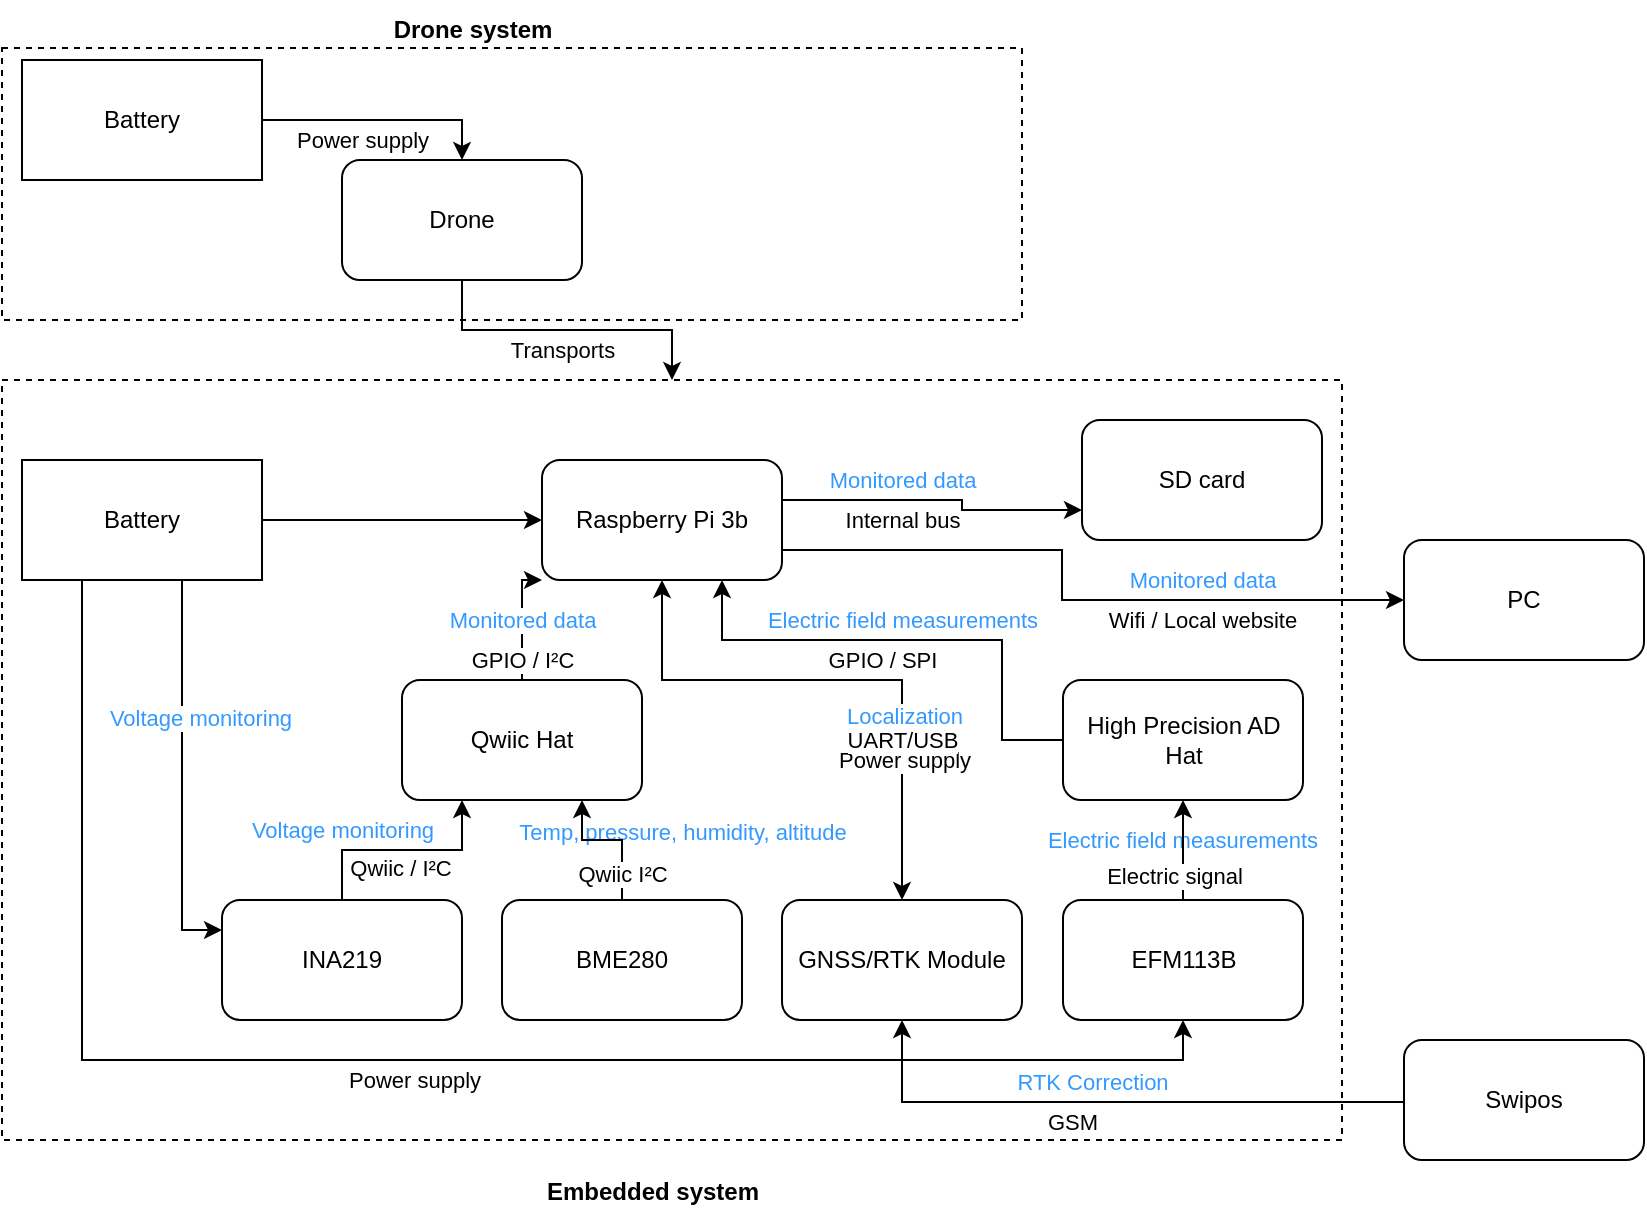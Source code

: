 <mxfile version="20.4.0" type="device"><diagram id="AvVN9DUn0CAPkpMafGbz" name="Page-1"><mxGraphModel dx="782" dy="1120" grid="1" gridSize="10" guides="1" tooltips="1" connect="1" arrows="1" fold="1" page="1" pageScale="1" pageWidth="850" pageHeight="1100" math="0" shadow="0"><root><mxCell id="0"/><mxCell id="1" parent="0"/><mxCell id="1tYavomdFCM77gMyva7n-68" value="" style="rounded=0;whiteSpace=wrap;html=1;fontColor=#3399FF;dashed=1;" parent="1" vertex="1"><mxGeometry x="20" y="24" width="510" height="136" as="geometry"/></mxCell><mxCell id="1tYavomdFCM77gMyva7n-61" value="" style="rounded=0;whiteSpace=wrap;html=1;fontColor=#3399FF;dashed=1;" parent="1" vertex="1"><mxGeometry x="20" y="190" width="670" height="380" as="geometry"/></mxCell><mxCell id="1tYavomdFCM77gMyva7n-1" value="&lt;div&gt;Drone&lt;/div&gt;" style="rounded=1;whiteSpace=wrap;html=1;" parent="1" vertex="1"><mxGeometry x="190" y="80" width="120" height="60" as="geometry"/></mxCell><mxCell id="1tYavomdFCM77gMyva7n-20" value="GPIO / I²C" style="edgeStyle=orthogonalEdgeStyle;rounded=0;orthogonalLoop=1;jettySize=auto;html=1;exitX=0;exitY=1;exitDx=0;exitDy=0;startArrow=classic;startFill=1;endArrow=none;endFill=0;entryX=0.5;entryY=0;entryDx=0;entryDy=0;" parent="1" source="1tYavomdFCM77gMyva7n-2" target="1tYavomdFCM77gMyva7n-22" edge="1"><mxGeometry x="0.667" relative="1" as="geometry"><mxPoint x="320" y="340" as="targetPoint"/><Array as="points"><mxPoint x="280" y="290"/></Array><mxPoint as="offset"/></mxGeometry></mxCell><mxCell id="1tYavomdFCM77gMyva7n-24" value="&lt;div&gt;GPIO / SPI&lt;/div&gt;" style="edgeStyle=orthogonalEdgeStyle;rounded=0;orthogonalLoop=1;jettySize=auto;html=1;exitX=0.75;exitY=1;exitDx=0;exitDy=0;startArrow=classic;startFill=1;endArrow=none;endFill=0;" parent="1" source="1tYavomdFCM77gMyva7n-2" target="1tYavomdFCM77gMyva7n-23" edge="1"><mxGeometry x="-0.122" y="-10" relative="1" as="geometry"><Array as="points"><mxPoint x="380" y="320"/><mxPoint x="520" y="320"/><mxPoint x="520" y="370"/></Array><mxPoint as="offset"/></mxGeometry></mxCell><mxCell id="1tYavomdFCM77gMyva7n-41" value="&lt;div&gt;Internal bus&lt;/div&gt;" style="edgeStyle=orthogonalEdgeStyle;rounded=0;orthogonalLoop=1;jettySize=auto;html=1;exitX=1;exitY=0.25;exitDx=0;exitDy=0;startArrow=none;startFill=0;endArrow=classic;endFill=1;entryX=0;entryY=0.75;entryDx=0;entryDy=0;" parent="1" source="1tYavomdFCM77gMyva7n-2" target="1tYavomdFCM77gMyva7n-44" edge="1"><mxGeometry x="-0.188" y="-10" relative="1" as="geometry"><mxPoint x="670" y="230" as="targetPoint"/><mxPoint x="410" y="245" as="sourcePoint"/><Array as="points"><mxPoint x="410" y="250"/><mxPoint x="500" y="250"/><mxPoint x="500" y="255"/></Array><mxPoint as="offset"/></mxGeometry></mxCell><mxCell id="1tYavomdFCM77gMyva7n-49" value="&lt;div&gt;Monitored data&lt;/div&gt;" style="edgeLabel;html=1;align=center;verticalAlign=middle;resizable=0;points=[];fontColor=#3399FF;" parent="1tYavomdFCM77gMyva7n-41" vertex="1" connectable="0"><mxGeometry x="0.353" y="-2" relative="1" as="geometry"><mxPoint x="-38" y="-17" as="offset"/></mxGeometry></mxCell><mxCell id="1tYavomdFCM77gMyva7n-50" value="&lt;div&gt;Monitored data&lt;/div&gt;" style="edgeLabel;html=1;align=center;verticalAlign=middle;resizable=0;points=[];fontColor=#3399FF;" parent="1tYavomdFCM77gMyva7n-41" vertex="1" connectable="0"><mxGeometry x="0.353" y="-2" relative="1" as="geometry"><mxPoint x="112" y="33" as="offset"/></mxGeometry></mxCell><mxCell id="1tYavomdFCM77gMyva7n-52" value="&lt;div&gt;Electric field measurements&lt;/div&gt;" style="edgeLabel;html=1;align=center;verticalAlign=middle;resizable=0;points=[];fontColor=#3399FF;" parent="1tYavomdFCM77gMyva7n-41" vertex="1" connectable="0"><mxGeometry x="0.353" y="-2" relative="1" as="geometry"><mxPoint x="-38" y="53" as="offset"/></mxGeometry></mxCell><mxCell id="1tYavomdFCM77gMyva7n-54" value="&lt;div&gt;Monitored data&lt;/div&gt;" style="edgeLabel;html=1;align=center;verticalAlign=middle;resizable=0;points=[];fontColor=#3399FF;" parent="1tYavomdFCM77gMyva7n-41" vertex="1" connectable="0"><mxGeometry x="0.353" y="-2" relative="1" as="geometry"><mxPoint x="-228" y="53" as="offset"/></mxGeometry></mxCell><mxCell id="1tYavomdFCM77gMyva7n-55" value="Temp, pressure, humidity, altitude" style="edgeLabel;html=1;align=center;verticalAlign=middle;resizable=0;points=[];fontColor=#3399FF;" parent="1tYavomdFCM77gMyva7n-41" vertex="1" connectable="0"><mxGeometry x="0.353" y="-2" relative="1" as="geometry"><mxPoint x="-148" y="159" as="offset"/></mxGeometry></mxCell><mxCell id="1tYavomdFCM77gMyva7n-51" value="&lt;div&gt;Electric field measurements&lt;/div&gt;" style="edgeLabel;html=1;align=center;verticalAlign=middle;resizable=0;points=[];fontColor=#3399FF;" parent="1tYavomdFCM77gMyva7n-41" vertex="1" connectable="0"><mxGeometry x="0.353" y="-2" relative="1" as="geometry"><mxPoint x="102" y="163" as="offset"/></mxGeometry></mxCell><mxCell id="1tYavomdFCM77gMyva7n-43" style="edgeStyle=orthogonalEdgeStyle;rounded=0;orthogonalLoop=1;jettySize=auto;html=1;exitX=1;exitY=0.75;exitDx=0;exitDy=0;startArrow=none;startFill=0;endArrow=classic;endFill=1;entryX=0;entryY=0.5;entryDx=0;entryDy=0;" parent="1" source="1tYavomdFCM77gMyva7n-2" target="1tYavomdFCM77gMyva7n-45" edge="1"><mxGeometry relative="1" as="geometry"><mxPoint x="680" y="300" as="targetPoint"/><Array as="points"><mxPoint x="550" y="275"/><mxPoint x="550" y="300"/></Array></mxGeometry></mxCell><mxCell id="1tYavomdFCM77gMyva7n-46" value="Wifi / Local website" style="edgeLabel;html=1;align=center;verticalAlign=middle;resizable=0;points=[];" parent="1tYavomdFCM77gMyva7n-43" vertex="1" connectable="0"><mxGeometry x="0.2" relative="1" as="geometry"><mxPoint x="33" y="10" as="offset"/></mxGeometry></mxCell><mxCell id="OASWtWGlE9SJ4583rU_7-2" style="edgeStyle=orthogonalEdgeStyle;rounded=0;orthogonalLoop=1;jettySize=auto;html=1;exitX=0.5;exitY=1;exitDx=0;exitDy=0;startArrow=classic;startFill=1;" parent="1" source="1tYavomdFCM77gMyva7n-2" target="1tYavomdFCM77gMyva7n-7" edge="1"><mxGeometry relative="1" as="geometry"><mxPoint x="480" y="180" as="targetPoint"/><mxPoint x="410" y="230" as="sourcePoint"/><Array as="points"><mxPoint x="350" y="340"/><mxPoint x="470" y="340"/></Array></mxGeometry></mxCell><mxCell id="1tYavomdFCM77gMyva7n-2" value="Raspberry Pi 3b" style="rounded=1;whiteSpace=wrap;html=1;" parent="1" vertex="1"><mxGeometry x="290" y="230" width="120" height="60" as="geometry"/></mxCell><mxCell id="1tYavomdFCM77gMyva7n-5" style="edgeStyle=orthogonalEdgeStyle;rounded=0;orthogonalLoop=1;jettySize=auto;html=1;exitX=1;exitY=0.5;exitDx=0;exitDy=0;entryX=0.5;entryY=0;entryDx=0;entryDy=0;" parent="1" source="1tYavomdFCM77gMyva7n-3" target="1tYavomdFCM77gMyva7n-1" edge="1"><mxGeometry relative="1" as="geometry"><Array as="points"><mxPoint x="250" y="60"/></Array></mxGeometry></mxCell><mxCell id="OASWtWGlE9SJ4583rU_7-6" value="Power supply" style="edgeLabel;html=1;align=center;verticalAlign=middle;resizable=0;points=[];" parent="1tYavomdFCM77gMyva7n-5" vertex="1" connectable="0"><mxGeometry x="0.088" relative="1" as="geometry"><mxPoint x="-16" y="10" as="offset"/></mxGeometry></mxCell><mxCell id="OASWtWGlE9SJ4583rU_7-7" value="Power supply" style="edgeLabel;html=1;align=center;verticalAlign=middle;resizable=0;points=[];" parent="1tYavomdFCM77gMyva7n-5" vertex="1" connectable="0"><mxGeometry x="0.088" relative="1" as="geometry"><mxPoint x="255" y="320" as="offset"/></mxGeometry></mxCell><mxCell id="1tYavomdFCM77gMyva7n-3" value="Battery" style="rounded=0;whiteSpace=wrap;html=1;" parent="1" vertex="1"><mxGeometry x="30" y="30" width="120" height="60" as="geometry"/></mxCell><mxCell id="1tYavomdFCM77gMyva7n-7" value="&lt;div&gt;GNSS/RTK Module&lt;/div&gt;" style="rounded=1;whiteSpace=wrap;html=1;" parent="1" vertex="1"><mxGeometry x="410" y="450" width="120" height="60" as="geometry"/></mxCell><mxCell id="1tYavomdFCM77gMyva7n-15" style="edgeStyle=orthogonalEdgeStyle;rounded=0;orthogonalLoop=1;jettySize=auto;html=1;exitX=1;exitY=0.5;exitDx=0;exitDy=0;entryX=0;entryY=0.5;entryDx=0;entryDy=0;" parent="1" source="1tYavomdFCM77gMyva7n-14" target="1tYavomdFCM77gMyva7n-2" edge="1"><mxGeometry relative="1" as="geometry"/></mxCell><mxCell id="1tYavomdFCM77gMyva7n-40" value="&lt;div&gt;Power supply&lt;/div&gt;" style="edgeStyle=orthogonalEdgeStyle;rounded=0;orthogonalLoop=1;jettySize=auto;html=1;exitX=0.25;exitY=1;exitDx=0;exitDy=0;entryX=0.5;entryY=1;entryDx=0;entryDy=0;startArrow=none;startFill=0;endArrow=classic;endFill=1;" parent="1" source="1tYavomdFCM77gMyva7n-14" target="1tYavomdFCM77gMyva7n-32" edge="1"><mxGeometry y="-10" relative="1" as="geometry"><mxPoint as="offset"/></mxGeometry></mxCell><mxCell id="1tYavomdFCM77gMyva7n-14" value="Battery" style="rounded=0;whiteSpace=wrap;html=1;" parent="1" vertex="1"><mxGeometry x="30" y="230" width="120" height="60" as="geometry"/></mxCell><mxCell id="1tYavomdFCM77gMyva7n-18" style="edgeStyle=orthogonalEdgeStyle;rounded=0;orthogonalLoop=1;jettySize=auto;html=1;exitX=0;exitY=0.5;exitDx=0;exitDy=0;entryX=0.5;entryY=1;entryDx=0;entryDy=0;" parent="1" source="1tYavomdFCM77gMyva7n-17" target="1tYavomdFCM77gMyva7n-7" edge="1"><mxGeometry relative="1" as="geometry"><Array as="points"><mxPoint x="470" y="551"/></Array></mxGeometry></mxCell><mxCell id="1tYavomdFCM77gMyva7n-19" value="&lt;div&gt;RTK Correction&lt;/div&gt;" style="edgeLabel;html=1;align=center;verticalAlign=middle;resizable=0;points=[];fontColor=#3399FF;" parent="1tYavomdFCM77gMyva7n-18" vertex="1" connectable="0"><mxGeometry x="0.143" y="-4" relative="1" as="geometry"><mxPoint x="10" y="-6" as="offset"/></mxGeometry></mxCell><mxCell id="1tYavomdFCM77gMyva7n-47" value="&lt;div&gt;GSM&lt;/div&gt;" style="edgeLabel;html=1;align=center;verticalAlign=middle;resizable=0;points=[];fontColor=#000000;" parent="1tYavomdFCM77gMyva7n-18" vertex="1" connectable="0"><mxGeometry x="0.143" y="2" relative="1" as="geometry"><mxPoint y="8" as="offset"/></mxGeometry></mxCell><mxCell id="1tYavomdFCM77gMyva7n-17" value="Swipos" style="rounded=1;whiteSpace=wrap;html=1;" parent="1" vertex="1"><mxGeometry x="721" y="520" width="120" height="60" as="geometry"/></mxCell><mxCell id="1tYavomdFCM77gMyva7n-35" style="edgeStyle=orthogonalEdgeStyle;rounded=0;orthogonalLoop=1;jettySize=auto;html=1;exitX=0;exitY=0.25;exitDx=0;exitDy=0;startArrow=classic;startFill=1;endArrow=none;endFill=0;" parent="1" source="1tYavomdFCM77gMyva7n-21" edge="1"><mxGeometry relative="1" as="geometry"><mxPoint x="110" y="290" as="targetPoint"/><Array as="points"><mxPoint x="110" y="455"/><mxPoint x="110" y="291"/></Array></mxGeometry></mxCell><mxCell id="1tYavomdFCM77gMyva7n-36" value="Voltage monitoring" style="edgeLabel;html=1;align=center;verticalAlign=middle;resizable=0;points=[];fontColor=#3399FF;" parent="1tYavomdFCM77gMyva7n-35" vertex="1" connectable="0"><mxGeometry x="-0.104" y="2" relative="1" as="geometry"><mxPoint x="11" y="-39" as="offset"/></mxGeometry></mxCell><mxCell id="1tYavomdFCM77gMyva7n-56" value="Voltage monitoring" style="edgeLabel;html=1;align=center;verticalAlign=middle;resizable=0;points=[];fontColor=#3399FF;" parent="1tYavomdFCM77gMyva7n-35" vertex="1" connectable="0"><mxGeometry x="-0.104" y="2" relative="1" as="geometry"><mxPoint x="82" y="17" as="offset"/></mxGeometry></mxCell><mxCell id="1tYavomdFCM77gMyva7n-21" value="INA219" style="rounded=1;whiteSpace=wrap;html=1;" parent="1" vertex="1"><mxGeometry x="130" y="450" width="120" height="60" as="geometry"/></mxCell><mxCell id="1tYavomdFCM77gMyva7n-27" style="edgeStyle=orthogonalEdgeStyle;rounded=0;orthogonalLoop=1;jettySize=auto;html=1;exitX=0.25;exitY=1;exitDx=0;exitDy=0;entryX=0.5;entryY=0;entryDx=0;entryDy=0;startArrow=classic;startFill=1;endArrow=none;endFill=0;" parent="1" source="1tYavomdFCM77gMyva7n-22" target="1tYavomdFCM77gMyva7n-21" edge="1"><mxGeometry relative="1" as="geometry"/></mxCell><mxCell id="1tYavomdFCM77gMyva7n-28" value="&lt;div&gt;Qwiic / I²C&lt;/div&gt;" style="edgeLabel;html=1;align=center;verticalAlign=middle;resizable=0;points=[];" parent="1tYavomdFCM77gMyva7n-27" vertex="1" connectable="0"><mxGeometry x="0.244" y="4" relative="1" as="geometry"><mxPoint x="12" y="5" as="offset"/></mxGeometry></mxCell><mxCell id="1tYavomdFCM77gMyva7n-30" style="edgeStyle=orthogonalEdgeStyle;rounded=0;orthogonalLoop=1;jettySize=auto;html=1;exitX=0.75;exitY=1;exitDx=0;exitDy=0;entryX=0.5;entryY=0;entryDx=0;entryDy=0;verticalAlign=middle;startArrow=classic;startFill=1;endArrow=none;endFill=0;" parent="1" source="1tYavomdFCM77gMyva7n-22" target="1tYavomdFCM77gMyva7n-29" edge="1"><mxGeometry relative="1" as="geometry"><Array as="points"><mxPoint x="310" y="420"/><mxPoint x="330" y="420"/></Array></mxGeometry></mxCell><mxCell id="1tYavomdFCM77gMyva7n-31" value="Qwiic I²C" style="edgeLabel;html=1;align=center;verticalAlign=middle;resizable=0;points=[];" parent="1tYavomdFCM77gMyva7n-30" vertex="1" connectable="0"><mxGeometry x="0.333" y="-1" relative="1" as="geometry"><mxPoint x="1" y="10" as="offset"/></mxGeometry></mxCell><mxCell id="1tYavomdFCM77gMyva7n-22" value="Qwiic Hat" style="rounded=1;whiteSpace=wrap;html=1;" parent="1" vertex="1"><mxGeometry x="220" y="340" width="120" height="60" as="geometry"/></mxCell><mxCell id="1tYavomdFCM77gMyva7n-33" value="&lt;div&gt;Electric signal&lt;/div&gt;" style="edgeStyle=orthogonalEdgeStyle;rounded=0;orthogonalLoop=1;jettySize=auto;html=1;exitX=0.5;exitY=1;exitDx=0;exitDy=0;entryX=0.5;entryY=0;entryDx=0;entryDy=0;startArrow=classic;startFill=1;endArrow=none;endFill=0;" parent="1" source="1tYavomdFCM77gMyva7n-23" target="1tYavomdFCM77gMyva7n-32" edge="1"><mxGeometry x="0.5" y="-6" relative="1" as="geometry"><mxPoint x="615.5" y="400" as="sourcePoint"/><mxPoint x="615.5" y="440" as="targetPoint"/><mxPoint x="1" as="offset"/></mxGeometry></mxCell><mxCell id="1tYavomdFCM77gMyva7n-23" value="&lt;div&gt;High Precision AD Hat&lt;/div&gt;" style="rounded=1;whiteSpace=wrap;html=1;" parent="1" vertex="1"><mxGeometry x="550.5" y="340" width="120" height="60" as="geometry"/></mxCell><mxCell id="1tYavomdFCM77gMyva7n-29" value="&lt;div&gt;BME280&lt;/div&gt;" style="rounded=1;whiteSpace=wrap;html=1;" parent="1" vertex="1"><mxGeometry x="270" y="450" width="120" height="60" as="geometry"/></mxCell><mxCell id="1tYavomdFCM77gMyva7n-32" value="EFM113B" style="rounded=1;whiteSpace=wrap;html=1;" parent="1" vertex="1"><mxGeometry x="550.5" y="450" width="120" height="60" as="geometry"/></mxCell><mxCell id="1tYavomdFCM77gMyva7n-44" value="&lt;div&gt;SD card &lt;br&gt;&lt;/div&gt;" style="rounded=1;whiteSpace=wrap;html=1;" parent="1" vertex="1"><mxGeometry x="560" y="210" width="120" height="60" as="geometry"/></mxCell><mxCell id="1tYavomdFCM77gMyva7n-45" value="PC" style="rounded=1;whiteSpace=wrap;html=1;" parent="1" vertex="1"><mxGeometry x="721" y="270" width="120" height="60" as="geometry"/></mxCell><mxCell id="1tYavomdFCM77gMyva7n-48" value="&lt;div&gt;Localization&lt;/div&gt;" style="edgeLabel;html=1;align=center;verticalAlign=middle;resizable=0;points=[];fontColor=#3399FF;" parent="1" vertex="1" connectable="0"><mxGeometry x="470" y="330" as="geometry"><mxPoint x="1" y="28" as="offset"/></mxGeometry></mxCell><mxCell id="1tYavomdFCM77gMyva7n-67" value="Embedded system" style="text;html=1;align=center;verticalAlign=middle;resizable=0;points=[];autosize=1;strokeColor=none;fillColor=none;fontColor=#000000;fontStyle=1" parent="1" vertex="1"><mxGeometry x="280" y="581" width="130" height="30" as="geometry"/></mxCell><mxCell id="1tYavomdFCM77gMyva7n-69" value="&lt;div&gt;Drone system&lt;/div&gt;" style="text;html=1;align=center;verticalAlign=middle;resizable=0;points=[];autosize=1;strokeColor=none;fillColor=none;fontColor=#000000;fontStyle=1" parent="1" vertex="1"><mxGeometry x="200" width="110" height="30" as="geometry"/></mxCell><mxCell id="1tYavomdFCM77gMyva7n-70" value="&lt;div&gt;Transports&lt;br&gt;&lt;/div&gt;" style="edgeStyle=orthogonalEdgeStyle;rounded=0;orthogonalLoop=1;jettySize=auto;html=1;exitX=0.5;exitY=1;exitDx=0;exitDy=0;fontColor=#000000;startArrow=none;startFill=0;endArrow=classic;endFill=1;" parent="1" source="1tYavomdFCM77gMyva7n-1" target="1tYavomdFCM77gMyva7n-61" edge="1"><mxGeometry x="-0.03" y="-9" relative="1" as="geometry"><mxPoint x="248" y="180" as="targetPoint"/><mxPoint y="1" as="offset"/></mxGeometry></mxCell><mxCell id="OASWtWGlE9SJ4583rU_7-4" value="&lt;div&gt;UART/USB&lt;/div&gt;" style="edgeLabel;html=1;align=center;verticalAlign=middle;resizable=0;points=[];" parent="1" vertex="1" connectable="0"><mxGeometry x="410" y="422" as="geometry"><mxPoint x="60" y="-52" as="offset"/></mxGeometry></mxCell></root></mxGraphModel></diagram></mxfile>